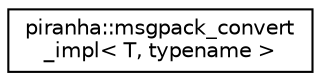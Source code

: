 digraph "Graphical Class Hierarchy"
{
  edge [fontname="Helvetica",fontsize="10",labelfontname="Helvetica",labelfontsize="10"];
  node [fontname="Helvetica",fontsize="10",shape=record];
  rankdir="LR";
  Node0 [label="piranha::msgpack_convert\l_impl\< T, typename \>",height=0.2,width=0.4,color="black", fillcolor="white", style="filled",URL="$structpiranha_1_1msgpack__convert__impl.html",tooltip="Default functor for the implementation of piranha::msgpack_convert(). "];
}
